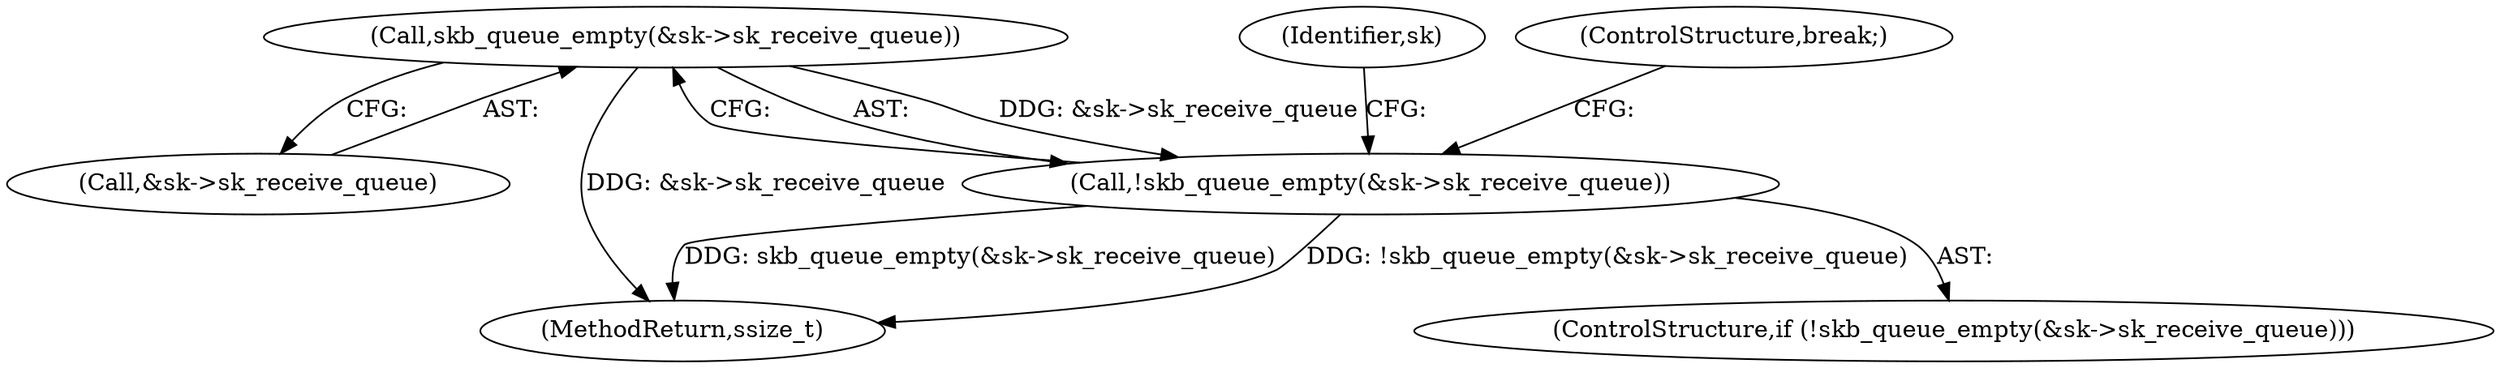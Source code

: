 digraph "0_linux_ccf7abb93af09ad0868ae9033d1ca8108bdaec82@pointer" {
"1000221" [label="(Call,skb_queue_empty(&sk->sk_receive_queue))"];
"1000220" [label="(Call,!skb_queue_empty(&sk->sk_receive_queue))"];
"1000222" [label="(Call,&sk->sk_receive_queue)"];
"1000219" [label="(ControlStructure,if (!skb_queue_empty(&sk->sk_receive_queue)))"];
"1000228" [label="(Identifier,sk)"];
"1000286" [label="(MethodReturn,ssize_t)"];
"1000221" [label="(Call,skb_queue_empty(&sk->sk_receive_queue))"];
"1000226" [label="(ControlStructure,break;)"];
"1000220" [label="(Call,!skb_queue_empty(&sk->sk_receive_queue))"];
"1000221" -> "1000220"  [label="AST: "];
"1000221" -> "1000222"  [label="CFG: "];
"1000222" -> "1000221"  [label="AST: "];
"1000220" -> "1000221"  [label="CFG: "];
"1000221" -> "1000286"  [label="DDG: &sk->sk_receive_queue"];
"1000221" -> "1000220"  [label="DDG: &sk->sk_receive_queue"];
"1000220" -> "1000219"  [label="AST: "];
"1000226" -> "1000220"  [label="CFG: "];
"1000228" -> "1000220"  [label="CFG: "];
"1000220" -> "1000286"  [label="DDG: skb_queue_empty(&sk->sk_receive_queue)"];
"1000220" -> "1000286"  [label="DDG: !skb_queue_empty(&sk->sk_receive_queue)"];
}
